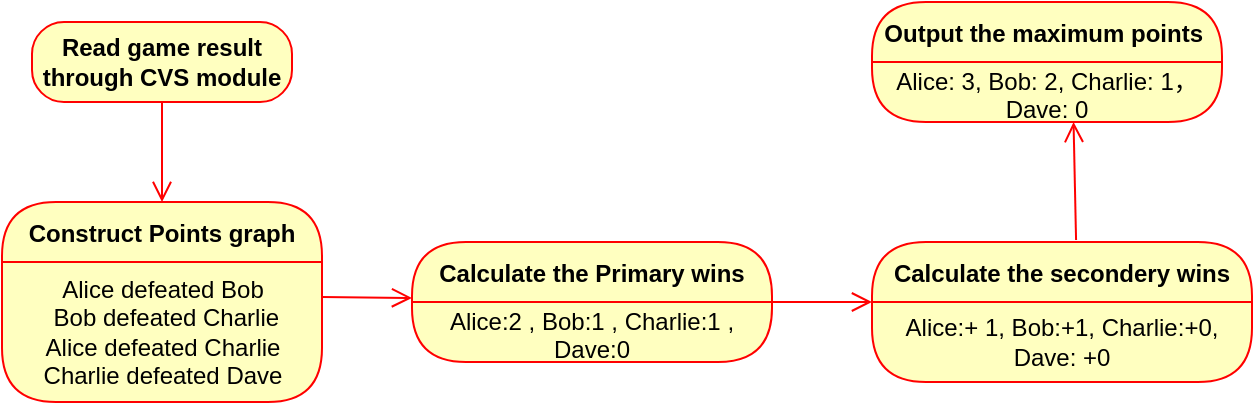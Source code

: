 <mxfile version="24.3.1" type="github">
  <diagram name="Page-1" id="4GygrKbU-U5QG-yD9sKD">
    <mxGraphModel dx="1434" dy="738" grid="1" gridSize="10" guides="1" tooltips="1" connect="1" arrows="1" fold="1" page="1" pageScale="1" pageWidth="827" pageHeight="1169" math="0" shadow="0">
      <root>
        <mxCell id="0" />
        <mxCell id="1" parent="0" />
        <mxCell id="ZPUZCkTX9p46ty7WKc2R-2" value="&lt;b&gt;Read game result through CVS module&lt;/b&gt;" style="rounded=1;whiteSpace=wrap;html=1;arcSize=40;fontColor=#000000;fillColor=#ffffc0;strokeColor=#ff0000;" vertex="1" parent="1">
          <mxGeometry x="70" y="60" width="130" height="40" as="geometry" />
        </mxCell>
        <mxCell id="ZPUZCkTX9p46ty7WKc2R-3" value="" style="html=1;verticalAlign=bottom;endArrow=open;endSize=8;strokeColor=#ff0000;rounded=0;" edge="1" source="ZPUZCkTX9p46ty7WKc2R-2" parent="1">
          <mxGeometry relative="1" as="geometry">
            <mxPoint x="135" y="150" as="targetPoint" />
          </mxGeometry>
        </mxCell>
        <mxCell id="ZPUZCkTX9p46ty7WKc2R-6" value="Construct Points graph" style="swimlane;fontStyle=1;align=center;verticalAlign=middle;childLayout=stackLayout;horizontal=1;startSize=30;horizontalStack=0;resizeParent=0;resizeLast=1;container=0;fontColor=#000000;collapsible=0;rounded=1;arcSize=30;strokeColor=#ff0000;fillColor=#ffffc0;swimlaneFillColor=#ffffc0;dropTarget=0;" vertex="1" parent="1">
          <mxGeometry x="55" y="150" width="160" height="100" as="geometry" />
        </mxCell>
        <mxCell id="ZPUZCkTX9p46ty7WKc2R-7" value="&lt;div&gt;&lt;br&gt;&lt;/div&gt;" style="text;html=1;strokeColor=none;fillColor=none;align=center;verticalAlign=middle;spacingLeft=4;spacingRight=4;whiteSpace=wrap;overflow=hidden;rotatable=0;fontColor=#000000;" vertex="1" parent="ZPUZCkTX9p46ty7WKc2R-6">
          <mxGeometry y="30" width="160" height="70" as="geometry" />
        </mxCell>
        <mxCell id="ZPUZCkTX9p46ty7WKc2R-10" value="Alice defeated Bob&lt;div&gt;&amp;nbsp;Bob defeated Charlie&lt;/div&gt;&lt;div&gt;Alice defeated Charlie&lt;/div&gt;&lt;div&gt;Charlie defeated Dave&lt;/div&gt;" style="text;html=1;align=center;verticalAlign=middle;resizable=0;points=[];autosize=1;strokeColor=none;fillColor=none;" vertex="1" parent="1">
          <mxGeometry x="65" y="180" width="140" height="70" as="geometry" />
        </mxCell>
        <mxCell id="ZPUZCkTX9p46ty7WKc2R-12" value="Calculate the Primary wins" style="swimlane;fontStyle=1;align=center;verticalAlign=middle;childLayout=stackLayout;horizontal=1;startSize=30;horizontalStack=0;resizeParent=0;resizeLast=1;container=0;fontColor=#000000;collapsible=0;rounded=1;arcSize=30;strokeColor=#ff0000;fillColor=#ffffc0;swimlaneFillColor=#ffffc0;dropTarget=0;" vertex="1" parent="1">
          <mxGeometry x="260" y="170" width="180" height="60" as="geometry" />
        </mxCell>
        <mxCell id="ZPUZCkTX9p46ty7WKc2R-13" value="Alice:2 , Bob:1 , Charlie:1 , Dave:0" style="text;html=1;strokeColor=none;fillColor=none;align=center;verticalAlign=middle;spacingLeft=4;spacingRight=4;whiteSpace=wrap;overflow=hidden;rotatable=0;fontColor=#000000;" vertex="1" parent="ZPUZCkTX9p46ty7WKc2R-12">
          <mxGeometry y="30" width="180" height="30" as="geometry" />
        </mxCell>
        <mxCell id="ZPUZCkTX9p46ty7WKc2R-18" value="" style="html=1;verticalAlign=bottom;endArrow=open;endSize=8;strokeColor=#ff0000;rounded=0;exitX=1;exitY=0.25;exitDx=0;exitDy=0;" edge="1" source="ZPUZCkTX9p46ty7WKc2R-7" parent="1">
          <mxGeometry relative="1" as="geometry">
            <mxPoint x="260" y="198" as="targetPoint" />
          </mxGeometry>
        </mxCell>
        <mxCell id="ZPUZCkTX9p46ty7WKc2R-19" value="Calculate the secondery wins" style="swimlane;fontStyle=1;align=center;verticalAlign=middle;childLayout=stackLayout;horizontal=1;startSize=30;horizontalStack=0;resizeParent=0;resizeLast=1;container=0;fontColor=#000000;collapsible=0;rounded=1;arcSize=30;strokeColor=#ff0000;fillColor=#ffffc0;swimlaneFillColor=#ffffc0;dropTarget=0;" vertex="1" parent="1">
          <mxGeometry x="490" y="170" width="190" height="70" as="geometry" />
        </mxCell>
        <mxCell id="ZPUZCkTX9p46ty7WKc2R-20" value="Alice:+ 1, Bob:+1, Charlie:+0, Dave: +0" style="text;html=1;strokeColor=none;fillColor=none;align=center;verticalAlign=middle;spacingLeft=4;spacingRight=4;whiteSpace=wrap;overflow=hidden;rotatable=0;fontColor=#000000;" vertex="1" parent="ZPUZCkTX9p46ty7WKc2R-19">
          <mxGeometry y="30" width="190" height="40" as="geometry" />
        </mxCell>
        <mxCell id="ZPUZCkTX9p46ty7WKc2R-21" value="" style="html=1;verticalAlign=bottom;endArrow=open;endSize=8;strokeColor=#ff0000;rounded=0;exitX=1;exitY=0.5;exitDx=0;exitDy=0;" edge="1" source="ZPUZCkTX9p46ty7WKc2R-12" parent="1">
          <mxGeometry relative="1" as="geometry">
            <mxPoint x="490" y="200" as="targetPoint" />
            <mxPoint x="136" y="350" as="sourcePoint" />
          </mxGeometry>
        </mxCell>
        <mxCell id="ZPUZCkTX9p46ty7WKc2R-23" value="" style="html=1;verticalAlign=bottom;endArrow=open;endSize=8;strokeColor=#ff0000;rounded=0;exitX=0.537;exitY=-0.014;exitDx=0;exitDy=0;exitPerimeter=0;" edge="1" source="ZPUZCkTX9p46ty7WKc2R-19" parent="1">
          <mxGeometry relative="1" as="geometry">
            <mxPoint x="590.774" y="110" as="targetPoint" />
            <mxPoint x="590" y="160" as="sourcePoint" />
          </mxGeometry>
        </mxCell>
        <mxCell id="ZPUZCkTX9p46ty7WKc2R-24" value="Output the maximum points " style="swimlane;fontStyle=1;align=center;verticalAlign=middle;childLayout=stackLayout;horizontal=1;startSize=30;horizontalStack=0;resizeParent=0;resizeLast=1;container=0;fontColor=#000000;collapsible=0;rounded=1;arcSize=30;strokeColor=#ff0000;fillColor=#ffffc0;swimlaneFillColor=#ffffc0;dropTarget=0;" vertex="1" parent="1">
          <mxGeometry x="490" y="50" width="175" height="60" as="geometry" />
        </mxCell>
        <mxCell id="ZPUZCkTX9p46ty7WKc2R-25" value="Alice: 3, Bob: 2, Charlie: 1，Dave: 0" style="text;html=1;strokeColor=none;fillColor=none;align=center;verticalAlign=middle;spacingLeft=4;spacingRight=4;whiteSpace=wrap;overflow=hidden;rotatable=0;fontColor=#000000;" vertex="1" parent="ZPUZCkTX9p46ty7WKc2R-24">
          <mxGeometry y="30" width="175" height="30" as="geometry" />
        </mxCell>
        <mxCell id="ZPUZCkTX9p46ty7WKc2R-27" value="Subtitle" style="text;html=1;strokeColor=none;fillColor=none;align=center;verticalAlign=middle;spacingLeft=4;spacingRight=4;whiteSpace=wrap;overflow=hidden;rotatable=0;fontColor=#000000;" vertex="1" parent="ZPUZCkTX9p46ty7WKc2R-24">
          <mxGeometry y="60" width="175" as="geometry" />
        </mxCell>
      </root>
    </mxGraphModel>
  </diagram>
</mxfile>
